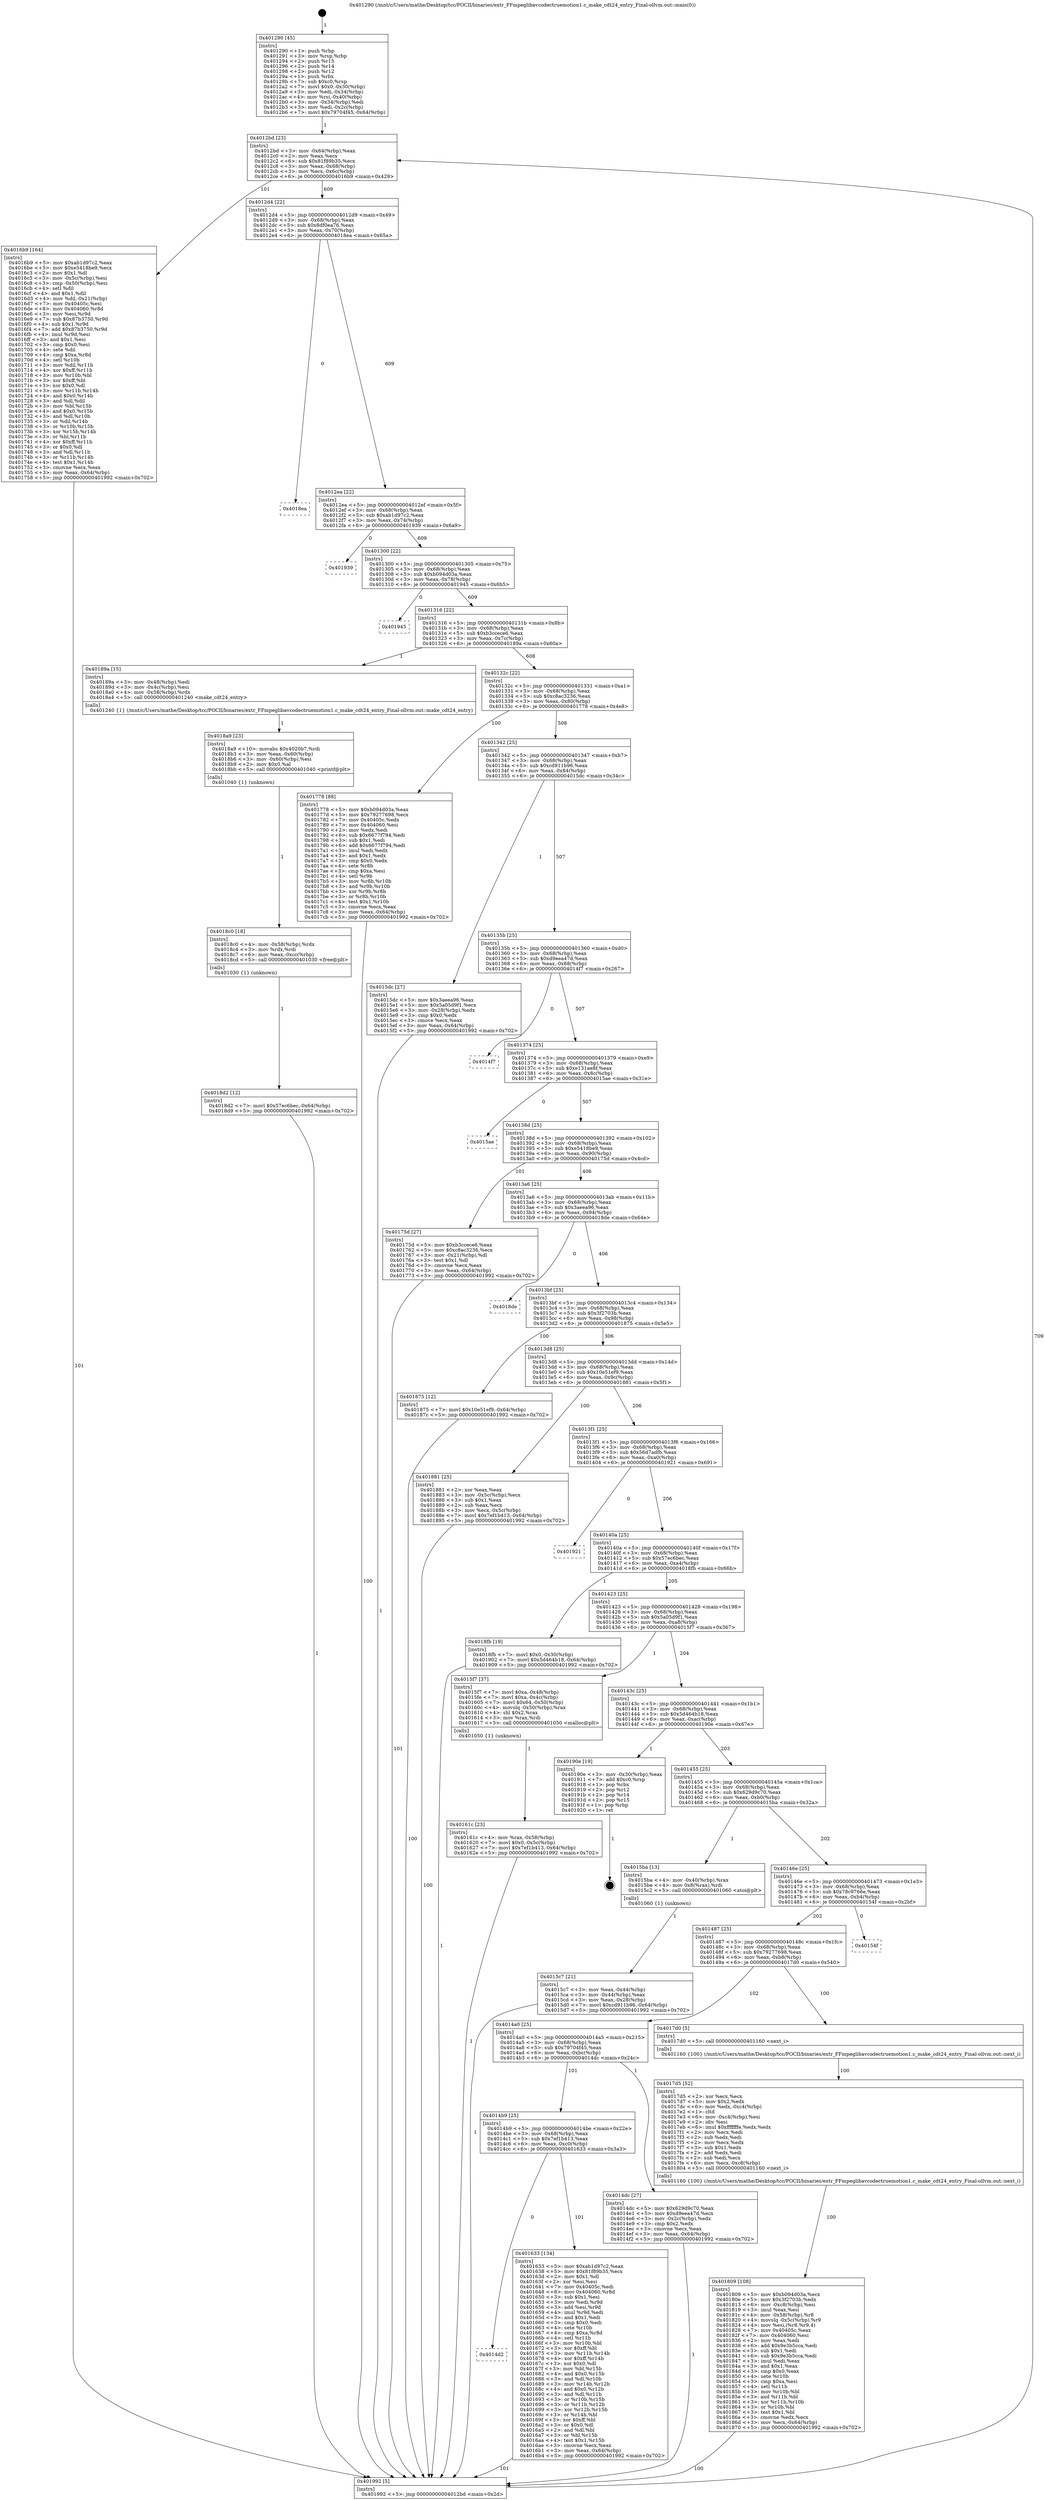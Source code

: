 digraph "0x401290" {
  label = "0x401290 (/mnt/c/Users/mathe/Desktop/tcc/POCII/binaries/extr_FFmpeglibavcodectruemotion1.c_make_cdt24_entry_Final-ollvm.out::main(0))"
  labelloc = "t"
  node[shape=record]

  Entry [label="",width=0.3,height=0.3,shape=circle,fillcolor=black,style=filled]
  "0x4012bd" [label="{
     0x4012bd [23]\l
     | [instrs]\l
     &nbsp;&nbsp;0x4012bd \<+3\>: mov -0x64(%rbp),%eax\l
     &nbsp;&nbsp;0x4012c0 \<+2\>: mov %eax,%ecx\l
     &nbsp;&nbsp;0x4012c2 \<+6\>: sub $0x81f89b35,%ecx\l
     &nbsp;&nbsp;0x4012c8 \<+3\>: mov %eax,-0x68(%rbp)\l
     &nbsp;&nbsp;0x4012cb \<+3\>: mov %ecx,-0x6c(%rbp)\l
     &nbsp;&nbsp;0x4012ce \<+6\>: je 00000000004016b9 \<main+0x429\>\l
  }"]
  "0x4016b9" [label="{
     0x4016b9 [164]\l
     | [instrs]\l
     &nbsp;&nbsp;0x4016b9 \<+5\>: mov $0xab1d97c2,%eax\l
     &nbsp;&nbsp;0x4016be \<+5\>: mov $0xe5418be9,%ecx\l
     &nbsp;&nbsp;0x4016c3 \<+2\>: mov $0x1,%dl\l
     &nbsp;&nbsp;0x4016c5 \<+3\>: mov -0x5c(%rbp),%esi\l
     &nbsp;&nbsp;0x4016c8 \<+3\>: cmp -0x50(%rbp),%esi\l
     &nbsp;&nbsp;0x4016cb \<+4\>: setl %dil\l
     &nbsp;&nbsp;0x4016cf \<+4\>: and $0x1,%dil\l
     &nbsp;&nbsp;0x4016d3 \<+4\>: mov %dil,-0x21(%rbp)\l
     &nbsp;&nbsp;0x4016d7 \<+7\>: mov 0x40405c,%esi\l
     &nbsp;&nbsp;0x4016de \<+8\>: mov 0x404060,%r8d\l
     &nbsp;&nbsp;0x4016e6 \<+3\>: mov %esi,%r9d\l
     &nbsp;&nbsp;0x4016e9 \<+7\>: sub $0x87b3750,%r9d\l
     &nbsp;&nbsp;0x4016f0 \<+4\>: sub $0x1,%r9d\l
     &nbsp;&nbsp;0x4016f4 \<+7\>: add $0x87b3750,%r9d\l
     &nbsp;&nbsp;0x4016fb \<+4\>: imul %r9d,%esi\l
     &nbsp;&nbsp;0x4016ff \<+3\>: and $0x1,%esi\l
     &nbsp;&nbsp;0x401702 \<+3\>: cmp $0x0,%esi\l
     &nbsp;&nbsp;0x401705 \<+4\>: sete %dil\l
     &nbsp;&nbsp;0x401709 \<+4\>: cmp $0xa,%r8d\l
     &nbsp;&nbsp;0x40170d \<+4\>: setl %r10b\l
     &nbsp;&nbsp;0x401711 \<+3\>: mov %dil,%r11b\l
     &nbsp;&nbsp;0x401714 \<+4\>: xor $0xff,%r11b\l
     &nbsp;&nbsp;0x401718 \<+3\>: mov %r10b,%bl\l
     &nbsp;&nbsp;0x40171b \<+3\>: xor $0xff,%bl\l
     &nbsp;&nbsp;0x40171e \<+3\>: xor $0x0,%dl\l
     &nbsp;&nbsp;0x401721 \<+3\>: mov %r11b,%r14b\l
     &nbsp;&nbsp;0x401724 \<+4\>: and $0x0,%r14b\l
     &nbsp;&nbsp;0x401728 \<+3\>: and %dl,%dil\l
     &nbsp;&nbsp;0x40172b \<+3\>: mov %bl,%r15b\l
     &nbsp;&nbsp;0x40172e \<+4\>: and $0x0,%r15b\l
     &nbsp;&nbsp;0x401732 \<+3\>: and %dl,%r10b\l
     &nbsp;&nbsp;0x401735 \<+3\>: or %dil,%r14b\l
     &nbsp;&nbsp;0x401738 \<+3\>: or %r10b,%r15b\l
     &nbsp;&nbsp;0x40173b \<+3\>: xor %r15b,%r14b\l
     &nbsp;&nbsp;0x40173e \<+3\>: or %bl,%r11b\l
     &nbsp;&nbsp;0x401741 \<+4\>: xor $0xff,%r11b\l
     &nbsp;&nbsp;0x401745 \<+3\>: or $0x0,%dl\l
     &nbsp;&nbsp;0x401748 \<+3\>: and %dl,%r11b\l
     &nbsp;&nbsp;0x40174b \<+3\>: or %r11b,%r14b\l
     &nbsp;&nbsp;0x40174e \<+4\>: test $0x1,%r14b\l
     &nbsp;&nbsp;0x401752 \<+3\>: cmovne %ecx,%eax\l
     &nbsp;&nbsp;0x401755 \<+3\>: mov %eax,-0x64(%rbp)\l
     &nbsp;&nbsp;0x401758 \<+5\>: jmp 0000000000401992 \<main+0x702\>\l
  }"]
  "0x4012d4" [label="{
     0x4012d4 [22]\l
     | [instrs]\l
     &nbsp;&nbsp;0x4012d4 \<+5\>: jmp 00000000004012d9 \<main+0x49\>\l
     &nbsp;&nbsp;0x4012d9 \<+3\>: mov -0x68(%rbp),%eax\l
     &nbsp;&nbsp;0x4012dc \<+5\>: sub $0x8df0ea76,%eax\l
     &nbsp;&nbsp;0x4012e1 \<+3\>: mov %eax,-0x70(%rbp)\l
     &nbsp;&nbsp;0x4012e4 \<+6\>: je 00000000004018ea \<main+0x65a\>\l
  }"]
  Exit [label="",width=0.3,height=0.3,shape=circle,fillcolor=black,style=filled,peripheries=2]
  "0x4018ea" [label="{
     0x4018ea\l
  }", style=dashed]
  "0x4012ea" [label="{
     0x4012ea [22]\l
     | [instrs]\l
     &nbsp;&nbsp;0x4012ea \<+5\>: jmp 00000000004012ef \<main+0x5f\>\l
     &nbsp;&nbsp;0x4012ef \<+3\>: mov -0x68(%rbp),%eax\l
     &nbsp;&nbsp;0x4012f2 \<+5\>: sub $0xab1d97c2,%eax\l
     &nbsp;&nbsp;0x4012f7 \<+3\>: mov %eax,-0x74(%rbp)\l
     &nbsp;&nbsp;0x4012fa \<+6\>: je 0000000000401939 \<main+0x6a9\>\l
  }"]
  "0x4018d2" [label="{
     0x4018d2 [12]\l
     | [instrs]\l
     &nbsp;&nbsp;0x4018d2 \<+7\>: movl $0x57ec6bec,-0x64(%rbp)\l
     &nbsp;&nbsp;0x4018d9 \<+5\>: jmp 0000000000401992 \<main+0x702\>\l
  }"]
  "0x401939" [label="{
     0x401939\l
  }", style=dashed]
  "0x401300" [label="{
     0x401300 [22]\l
     | [instrs]\l
     &nbsp;&nbsp;0x401300 \<+5\>: jmp 0000000000401305 \<main+0x75\>\l
     &nbsp;&nbsp;0x401305 \<+3\>: mov -0x68(%rbp),%eax\l
     &nbsp;&nbsp;0x401308 \<+5\>: sub $0xb094d03a,%eax\l
     &nbsp;&nbsp;0x40130d \<+3\>: mov %eax,-0x78(%rbp)\l
     &nbsp;&nbsp;0x401310 \<+6\>: je 0000000000401945 \<main+0x6b5\>\l
  }"]
  "0x4018c0" [label="{
     0x4018c0 [18]\l
     | [instrs]\l
     &nbsp;&nbsp;0x4018c0 \<+4\>: mov -0x58(%rbp),%rdx\l
     &nbsp;&nbsp;0x4018c4 \<+3\>: mov %rdx,%rdi\l
     &nbsp;&nbsp;0x4018c7 \<+6\>: mov %eax,-0xcc(%rbp)\l
     &nbsp;&nbsp;0x4018cd \<+5\>: call 0000000000401030 \<free@plt\>\l
     | [calls]\l
     &nbsp;&nbsp;0x401030 \{1\} (unknown)\l
  }"]
  "0x401945" [label="{
     0x401945\l
  }", style=dashed]
  "0x401316" [label="{
     0x401316 [22]\l
     | [instrs]\l
     &nbsp;&nbsp;0x401316 \<+5\>: jmp 000000000040131b \<main+0x8b\>\l
     &nbsp;&nbsp;0x40131b \<+3\>: mov -0x68(%rbp),%eax\l
     &nbsp;&nbsp;0x40131e \<+5\>: sub $0xb3ccece6,%eax\l
     &nbsp;&nbsp;0x401323 \<+3\>: mov %eax,-0x7c(%rbp)\l
     &nbsp;&nbsp;0x401326 \<+6\>: je 000000000040189a \<main+0x60a\>\l
  }"]
  "0x4018a9" [label="{
     0x4018a9 [23]\l
     | [instrs]\l
     &nbsp;&nbsp;0x4018a9 \<+10\>: movabs $0x4020b7,%rdi\l
     &nbsp;&nbsp;0x4018b3 \<+3\>: mov %eax,-0x60(%rbp)\l
     &nbsp;&nbsp;0x4018b6 \<+3\>: mov -0x60(%rbp),%esi\l
     &nbsp;&nbsp;0x4018b9 \<+2\>: mov $0x0,%al\l
     &nbsp;&nbsp;0x4018bb \<+5\>: call 0000000000401040 \<printf@plt\>\l
     | [calls]\l
     &nbsp;&nbsp;0x401040 \{1\} (unknown)\l
  }"]
  "0x40189a" [label="{
     0x40189a [15]\l
     | [instrs]\l
     &nbsp;&nbsp;0x40189a \<+3\>: mov -0x48(%rbp),%edi\l
     &nbsp;&nbsp;0x40189d \<+3\>: mov -0x4c(%rbp),%esi\l
     &nbsp;&nbsp;0x4018a0 \<+4\>: mov -0x58(%rbp),%rdx\l
     &nbsp;&nbsp;0x4018a4 \<+5\>: call 0000000000401240 \<make_cdt24_entry\>\l
     | [calls]\l
     &nbsp;&nbsp;0x401240 \{1\} (/mnt/c/Users/mathe/Desktop/tcc/POCII/binaries/extr_FFmpeglibavcodectruemotion1.c_make_cdt24_entry_Final-ollvm.out::make_cdt24_entry)\l
  }"]
  "0x40132c" [label="{
     0x40132c [22]\l
     | [instrs]\l
     &nbsp;&nbsp;0x40132c \<+5\>: jmp 0000000000401331 \<main+0xa1\>\l
     &nbsp;&nbsp;0x401331 \<+3\>: mov -0x68(%rbp),%eax\l
     &nbsp;&nbsp;0x401334 \<+5\>: sub $0xc8ac3236,%eax\l
     &nbsp;&nbsp;0x401339 \<+3\>: mov %eax,-0x80(%rbp)\l
     &nbsp;&nbsp;0x40133c \<+6\>: je 0000000000401778 \<main+0x4e8\>\l
  }"]
  "0x401809" [label="{
     0x401809 [108]\l
     | [instrs]\l
     &nbsp;&nbsp;0x401809 \<+5\>: mov $0xb094d03a,%ecx\l
     &nbsp;&nbsp;0x40180e \<+5\>: mov $0x3f2703b,%edx\l
     &nbsp;&nbsp;0x401813 \<+6\>: mov -0xc8(%rbp),%esi\l
     &nbsp;&nbsp;0x401819 \<+3\>: imul %eax,%esi\l
     &nbsp;&nbsp;0x40181c \<+4\>: mov -0x58(%rbp),%r8\l
     &nbsp;&nbsp;0x401820 \<+4\>: movslq -0x5c(%rbp),%r9\l
     &nbsp;&nbsp;0x401824 \<+4\>: mov %esi,(%r8,%r9,4)\l
     &nbsp;&nbsp;0x401828 \<+7\>: mov 0x40405c,%eax\l
     &nbsp;&nbsp;0x40182f \<+7\>: mov 0x404060,%esi\l
     &nbsp;&nbsp;0x401836 \<+2\>: mov %eax,%edi\l
     &nbsp;&nbsp;0x401838 \<+6\>: add $0x9e3b5cca,%edi\l
     &nbsp;&nbsp;0x40183e \<+3\>: sub $0x1,%edi\l
     &nbsp;&nbsp;0x401841 \<+6\>: sub $0x9e3b5cca,%edi\l
     &nbsp;&nbsp;0x401847 \<+3\>: imul %edi,%eax\l
     &nbsp;&nbsp;0x40184a \<+3\>: and $0x1,%eax\l
     &nbsp;&nbsp;0x40184d \<+3\>: cmp $0x0,%eax\l
     &nbsp;&nbsp;0x401850 \<+4\>: sete %r10b\l
     &nbsp;&nbsp;0x401854 \<+3\>: cmp $0xa,%esi\l
     &nbsp;&nbsp;0x401857 \<+4\>: setl %r11b\l
     &nbsp;&nbsp;0x40185b \<+3\>: mov %r10b,%bl\l
     &nbsp;&nbsp;0x40185e \<+3\>: and %r11b,%bl\l
     &nbsp;&nbsp;0x401861 \<+3\>: xor %r11b,%r10b\l
     &nbsp;&nbsp;0x401864 \<+3\>: or %r10b,%bl\l
     &nbsp;&nbsp;0x401867 \<+3\>: test $0x1,%bl\l
     &nbsp;&nbsp;0x40186a \<+3\>: cmovne %edx,%ecx\l
     &nbsp;&nbsp;0x40186d \<+3\>: mov %ecx,-0x64(%rbp)\l
     &nbsp;&nbsp;0x401870 \<+5\>: jmp 0000000000401992 \<main+0x702\>\l
  }"]
  "0x401778" [label="{
     0x401778 [88]\l
     | [instrs]\l
     &nbsp;&nbsp;0x401778 \<+5\>: mov $0xb094d03a,%eax\l
     &nbsp;&nbsp;0x40177d \<+5\>: mov $0x79277698,%ecx\l
     &nbsp;&nbsp;0x401782 \<+7\>: mov 0x40405c,%edx\l
     &nbsp;&nbsp;0x401789 \<+7\>: mov 0x404060,%esi\l
     &nbsp;&nbsp;0x401790 \<+2\>: mov %edx,%edi\l
     &nbsp;&nbsp;0x401792 \<+6\>: sub $0x6677f794,%edi\l
     &nbsp;&nbsp;0x401798 \<+3\>: sub $0x1,%edi\l
     &nbsp;&nbsp;0x40179b \<+6\>: add $0x6677f794,%edi\l
     &nbsp;&nbsp;0x4017a1 \<+3\>: imul %edi,%edx\l
     &nbsp;&nbsp;0x4017a4 \<+3\>: and $0x1,%edx\l
     &nbsp;&nbsp;0x4017a7 \<+3\>: cmp $0x0,%edx\l
     &nbsp;&nbsp;0x4017aa \<+4\>: sete %r8b\l
     &nbsp;&nbsp;0x4017ae \<+3\>: cmp $0xa,%esi\l
     &nbsp;&nbsp;0x4017b1 \<+4\>: setl %r9b\l
     &nbsp;&nbsp;0x4017b5 \<+3\>: mov %r8b,%r10b\l
     &nbsp;&nbsp;0x4017b8 \<+3\>: and %r9b,%r10b\l
     &nbsp;&nbsp;0x4017bb \<+3\>: xor %r9b,%r8b\l
     &nbsp;&nbsp;0x4017be \<+3\>: or %r8b,%r10b\l
     &nbsp;&nbsp;0x4017c1 \<+4\>: test $0x1,%r10b\l
     &nbsp;&nbsp;0x4017c5 \<+3\>: cmovne %ecx,%eax\l
     &nbsp;&nbsp;0x4017c8 \<+3\>: mov %eax,-0x64(%rbp)\l
     &nbsp;&nbsp;0x4017cb \<+5\>: jmp 0000000000401992 \<main+0x702\>\l
  }"]
  "0x401342" [label="{
     0x401342 [25]\l
     | [instrs]\l
     &nbsp;&nbsp;0x401342 \<+5\>: jmp 0000000000401347 \<main+0xb7\>\l
     &nbsp;&nbsp;0x401347 \<+3\>: mov -0x68(%rbp),%eax\l
     &nbsp;&nbsp;0x40134a \<+5\>: sub $0xcd911b96,%eax\l
     &nbsp;&nbsp;0x40134f \<+6\>: mov %eax,-0x84(%rbp)\l
     &nbsp;&nbsp;0x401355 \<+6\>: je 00000000004015dc \<main+0x34c\>\l
  }"]
  "0x4017d5" [label="{
     0x4017d5 [52]\l
     | [instrs]\l
     &nbsp;&nbsp;0x4017d5 \<+2\>: xor %ecx,%ecx\l
     &nbsp;&nbsp;0x4017d7 \<+5\>: mov $0x2,%edx\l
     &nbsp;&nbsp;0x4017dc \<+6\>: mov %edx,-0xc4(%rbp)\l
     &nbsp;&nbsp;0x4017e2 \<+1\>: cltd\l
     &nbsp;&nbsp;0x4017e3 \<+6\>: mov -0xc4(%rbp),%esi\l
     &nbsp;&nbsp;0x4017e9 \<+2\>: idiv %esi\l
     &nbsp;&nbsp;0x4017eb \<+6\>: imul $0xfffffffe,%edx,%edx\l
     &nbsp;&nbsp;0x4017f1 \<+2\>: mov %ecx,%edi\l
     &nbsp;&nbsp;0x4017f3 \<+2\>: sub %edx,%edi\l
     &nbsp;&nbsp;0x4017f5 \<+2\>: mov %ecx,%edx\l
     &nbsp;&nbsp;0x4017f7 \<+3\>: sub $0x1,%edx\l
     &nbsp;&nbsp;0x4017fa \<+2\>: add %edx,%edi\l
     &nbsp;&nbsp;0x4017fc \<+2\>: sub %edi,%ecx\l
     &nbsp;&nbsp;0x4017fe \<+6\>: mov %ecx,-0xc8(%rbp)\l
     &nbsp;&nbsp;0x401804 \<+5\>: call 0000000000401160 \<next_i\>\l
     | [calls]\l
     &nbsp;&nbsp;0x401160 \{100\} (/mnt/c/Users/mathe/Desktop/tcc/POCII/binaries/extr_FFmpeglibavcodectruemotion1.c_make_cdt24_entry_Final-ollvm.out::next_i)\l
  }"]
  "0x4015dc" [label="{
     0x4015dc [27]\l
     | [instrs]\l
     &nbsp;&nbsp;0x4015dc \<+5\>: mov $0x3aeea96,%eax\l
     &nbsp;&nbsp;0x4015e1 \<+5\>: mov $0x5a05d9f1,%ecx\l
     &nbsp;&nbsp;0x4015e6 \<+3\>: mov -0x28(%rbp),%edx\l
     &nbsp;&nbsp;0x4015e9 \<+3\>: cmp $0x0,%edx\l
     &nbsp;&nbsp;0x4015ec \<+3\>: cmove %ecx,%eax\l
     &nbsp;&nbsp;0x4015ef \<+3\>: mov %eax,-0x64(%rbp)\l
     &nbsp;&nbsp;0x4015f2 \<+5\>: jmp 0000000000401992 \<main+0x702\>\l
  }"]
  "0x40135b" [label="{
     0x40135b [25]\l
     | [instrs]\l
     &nbsp;&nbsp;0x40135b \<+5\>: jmp 0000000000401360 \<main+0xd0\>\l
     &nbsp;&nbsp;0x401360 \<+3\>: mov -0x68(%rbp),%eax\l
     &nbsp;&nbsp;0x401363 \<+5\>: sub $0xd9eea47d,%eax\l
     &nbsp;&nbsp;0x401368 \<+6\>: mov %eax,-0x88(%rbp)\l
     &nbsp;&nbsp;0x40136e \<+6\>: je 00000000004014f7 \<main+0x267\>\l
  }"]
  "0x4014d2" [label="{
     0x4014d2\l
  }", style=dashed]
  "0x4014f7" [label="{
     0x4014f7\l
  }", style=dashed]
  "0x401374" [label="{
     0x401374 [25]\l
     | [instrs]\l
     &nbsp;&nbsp;0x401374 \<+5\>: jmp 0000000000401379 \<main+0xe9\>\l
     &nbsp;&nbsp;0x401379 \<+3\>: mov -0x68(%rbp),%eax\l
     &nbsp;&nbsp;0x40137c \<+5\>: sub $0xe131ae8f,%eax\l
     &nbsp;&nbsp;0x401381 \<+6\>: mov %eax,-0x8c(%rbp)\l
     &nbsp;&nbsp;0x401387 \<+6\>: je 00000000004015ae \<main+0x31e\>\l
  }"]
  "0x401633" [label="{
     0x401633 [134]\l
     | [instrs]\l
     &nbsp;&nbsp;0x401633 \<+5\>: mov $0xab1d97c2,%eax\l
     &nbsp;&nbsp;0x401638 \<+5\>: mov $0x81f89b35,%ecx\l
     &nbsp;&nbsp;0x40163d \<+2\>: mov $0x1,%dl\l
     &nbsp;&nbsp;0x40163f \<+2\>: xor %esi,%esi\l
     &nbsp;&nbsp;0x401641 \<+7\>: mov 0x40405c,%edi\l
     &nbsp;&nbsp;0x401648 \<+8\>: mov 0x404060,%r8d\l
     &nbsp;&nbsp;0x401650 \<+3\>: sub $0x1,%esi\l
     &nbsp;&nbsp;0x401653 \<+3\>: mov %edi,%r9d\l
     &nbsp;&nbsp;0x401656 \<+3\>: add %esi,%r9d\l
     &nbsp;&nbsp;0x401659 \<+4\>: imul %r9d,%edi\l
     &nbsp;&nbsp;0x40165d \<+3\>: and $0x1,%edi\l
     &nbsp;&nbsp;0x401660 \<+3\>: cmp $0x0,%edi\l
     &nbsp;&nbsp;0x401663 \<+4\>: sete %r10b\l
     &nbsp;&nbsp;0x401667 \<+4\>: cmp $0xa,%r8d\l
     &nbsp;&nbsp;0x40166b \<+4\>: setl %r11b\l
     &nbsp;&nbsp;0x40166f \<+3\>: mov %r10b,%bl\l
     &nbsp;&nbsp;0x401672 \<+3\>: xor $0xff,%bl\l
     &nbsp;&nbsp;0x401675 \<+3\>: mov %r11b,%r14b\l
     &nbsp;&nbsp;0x401678 \<+4\>: xor $0xff,%r14b\l
     &nbsp;&nbsp;0x40167c \<+3\>: xor $0x0,%dl\l
     &nbsp;&nbsp;0x40167f \<+3\>: mov %bl,%r15b\l
     &nbsp;&nbsp;0x401682 \<+4\>: and $0x0,%r15b\l
     &nbsp;&nbsp;0x401686 \<+3\>: and %dl,%r10b\l
     &nbsp;&nbsp;0x401689 \<+3\>: mov %r14b,%r12b\l
     &nbsp;&nbsp;0x40168c \<+4\>: and $0x0,%r12b\l
     &nbsp;&nbsp;0x401690 \<+3\>: and %dl,%r11b\l
     &nbsp;&nbsp;0x401693 \<+3\>: or %r10b,%r15b\l
     &nbsp;&nbsp;0x401696 \<+3\>: or %r11b,%r12b\l
     &nbsp;&nbsp;0x401699 \<+3\>: xor %r12b,%r15b\l
     &nbsp;&nbsp;0x40169c \<+3\>: or %r14b,%bl\l
     &nbsp;&nbsp;0x40169f \<+3\>: xor $0xff,%bl\l
     &nbsp;&nbsp;0x4016a2 \<+3\>: or $0x0,%dl\l
     &nbsp;&nbsp;0x4016a5 \<+2\>: and %dl,%bl\l
     &nbsp;&nbsp;0x4016a7 \<+3\>: or %bl,%r15b\l
     &nbsp;&nbsp;0x4016aa \<+4\>: test $0x1,%r15b\l
     &nbsp;&nbsp;0x4016ae \<+3\>: cmovne %ecx,%eax\l
     &nbsp;&nbsp;0x4016b1 \<+3\>: mov %eax,-0x64(%rbp)\l
     &nbsp;&nbsp;0x4016b4 \<+5\>: jmp 0000000000401992 \<main+0x702\>\l
  }"]
  "0x4015ae" [label="{
     0x4015ae\l
  }", style=dashed]
  "0x40138d" [label="{
     0x40138d [25]\l
     | [instrs]\l
     &nbsp;&nbsp;0x40138d \<+5\>: jmp 0000000000401392 \<main+0x102\>\l
     &nbsp;&nbsp;0x401392 \<+3\>: mov -0x68(%rbp),%eax\l
     &nbsp;&nbsp;0x401395 \<+5\>: sub $0xe5418be9,%eax\l
     &nbsp;&nbsp;0x40139a \<+6\>: mov %eax,-0x90(%rbp)\l
     &nbsp;&nbsp;0x4013a0 \<+6\>: je 000000000040175d \<main+0x4cd\>\l
  }"]
  "0x40161c" [label="{
     0x40161c [23]\l
     | [instrs]\l
     &nbsp;&nbsp;0x40161c \<+4\>: mov %rax,-0x58(%rbp)\l
     &nbsp;&nbsp;0x401620 \<+7\>: movl $0x0,-0x5c(%rbp)\l
     &nbsp;&nbsp;0x401627 \<+7\>: movl $0x7ef1b413,-0x64(%rbp)\l
     &nbsp;&nbsp;0x40162e \<+5\>: jmp 0000000000401992 \<main+0x702\>\l
  }"]
  "0x40175d" [label="{
     0x40175d [27]\l
     | [instrs]\l
     &nbsp;&nbsp;0x40175d \<+5\>: mov $0xb3ccece6,%eax\l
     &nbsp;&nbsp;0x401762 \<+5\>: mov $0xc8ac3236,%ecx\l
     &nbsp;&nbsp;0x401767 \<+3\>: mov -0x21(%rbp),%dl\l
     &nbsp;&nbsp;0x40176a \<+3\>: test $0x1,%dl\l
     &nbsp;&nbsp;0x40176d \<+3\>: cmovne %ecx,%eax\l
     &nbsp;&nbsp;0x401770 \<+3\>: mov %eax,-0x64(%rbp)\l
     &nbsp;&nbsp;0x401773 \<+5\>: jmp 0000000000401992 \<main+0x702\>\l
  }"]
  "0x4013a6" [label="{
     0x4013a6 [25]\l
     | [instrs]\l
     &nbsp;&nbsp;0x4013a6 \<+5\>: jmp 00000000004013ab \<main+0x11b\>\l
     &nbsp;&nbsp;0x4013ab \<+3\>: mov -0x68(%rbp),%eax\l
     &nbsp;&nbsp;0x4013ae \<+5\>: sub $0x3aeea96,%eax\l
     &nbsp;&nbsp;0x4013b3 \<+6\>: mov %eax,-0x94(%rbp)\l
     &nbsp;&nbsp;0x4013b9 \<+6\>: je 00000000004018de \<main+0x64e\>\l
  }"]
  "0x4015c7" [label="{
     0x4015c7 [21]\l
     | [instrs]\l
     &nbsp;&nbsp;0x4015c7 \<+3\>: mov %eax,-0x44(%rbp)\l
     &nbsp;&nbsp;0x4015ca \<+3\>: mov -0x44(%rbp),%eax\l
     &nbsp;&nbsp;0x4015cd \<+3\>: mov %eax,-0x28(%rbp)\l
     &nbsp;&nbsp;0x4015d0 \<+7\>: movl $0xcd911b96,-0x64(%rbp)\l
     &nbsp;&nbsp;0x4015d7 \<+5\>: jmp 0000000000401992 \<main+0x702\>\l
  }"]
  "0x4018de" [label="{
     0x4018de\l
  }", style=dashed]
  "0x4013bf" [label="{
     0x4013bf [25]\l
     | [instrs]\l
     &nbsp;&nbsp;0x4013bf \<+5\>: jmp 00000000004013c4 \<main+0x134\>\l
     &nbsp;&nbsp;0x4013c4 \<+3\>: mov -0x68(%rbp),%eax\l
     &nbsp;&nbsp;0x4013c7 \<+5\>: sub $0x3f2703b,%eax\l
     &nbsp;&nbsp;0x4013cc \<+6\>: mov %eax,-0x98(%rbp)\l
     &nbsp;&nbsp;0x4013d2 \<+6\>: je 0000000000401875 \<main+0x5e5\>\l
  }"]
  "0x401290" [label="{
     0x401290 [45]\l
     | [instrs]\l
     &nbsp;&nbsp;0x401290 \<+1\>: push %rbp\l
     &nbsp;&nbsp;0x401291 \<+3\>: mov %rsp,%rbp\l
     &nbsp;&nbsp;0x401294 \<+2\>: push %r15\l
     &nbsp;&nbsp;0x401296 \<+2\>: push %r14\l
     &nbsp;&nbsp;0x401298 \<+2\>: push %r12\l
     &nbsp;&nbsp;0x40129a \<+1\>: push %rbx\l
     &nbsp;&nbsp;0x40129b \<+7\>: sub $0xc0,%rsp\l
     &nbsp;&nbsp;0x4012a2 \<+7\>: movl $0x0,-0x30(%rbp)\l
     &nbsp;&nbsp;0x4012a9 \<+3\>: mov %edi,-0x34(%rbp)\l
     &nbsp;&nbsp;0x4012ac \<+4\>: mov %rsi,-0x40(%rbp)\l
     &nbsp;&nbsp;0x4012b0 \<+3\>: mov -0x34(%rbp),%edi\l
     &nbsp;&nbsp;0x4012b3 \<+3\>: mov %edi,-0x2c(%rbp)\l
     &nbsp;&nbsp;0x4012b6 \<+7\>: movl $0x79704f45,-0x64(%rbp)\l
  }"]
  "0x401875" [label="{
     0x401875 [12]\l
     | [instrs]\l
     &nbsp;&nbsp;0x401875 \<+7\>: movl $0x10e51ef9,-0x64(%rbp)\l
     &nbsp;&nbsp;0x40187c \<+5\>: jmp 0000000000401992 \<main+0x702\>\l
  }"]
  "0x4013d8" [label="{
     0x4013d8 [25]\l
     | [instrs]\l
     &nbsp;&nbsp;0x4013d8 \<+5\>: jmp 00000000004013dd \<main+0x14d\>\l
     &nbsp;&nbsp;0x4013dd \<+3\>: mov -0x68(%rbp),%eax\l
     &nbsp;&nbsp;0x4013e0 \<+5\>: sub $0x10e51ef9,%eax\l
     &nbsp;&nbsp;0x4013e5 \<+6\>: mov %eax,-0x9c(%rbp)\l
     &nbsp;&nbsp;0x4013eb \<+6\>: je 0000000000401881 \<main+0x5f1\>\l
  }"]
  "0x401992" [label="{
     0x401992 [5]\l
     | [instrs]\l
     &nbsp;&nbsp;0x401992 \<+5\>: jmp 00000000004012bd \<main+0x2d\>\l
  }"]
  "0x401881" [label="{
     0x401881 [25]\l
     | [instrs]\l
     &nbsp;&nbsp;0x401881 \<+2\>: xor %eax,%eax\l
     &nbsp;&nbsp;0x401883 \<+3\>: mov -0x5c(%rbp),%ecx\l
     &nbsp;&nbsp;0x401886 \<+3\>: sub $0x1,%eax\l
     &nbsp;&nbsp;0x401889 \<+2\>: sub %eax,%ecx\l
     &nbsp;&nbsp;0x40188b \<+3\>: mov %ecx,-0x5c(%rbp)\l
     &nbsp;&nbsp;0x40188e \<+7\>: movl $0x7ef1b413,-0x64(%rbp)\l
     &nbsp;&nbsp;0x401895 \<+5\>: jmp 0000000000401992 \<main+0x702\>\l
  }"]
  "0x4013f1" [label="{
     0x4013f1 [25]\l
     | [instrs]\l
     &nbsp;&nbsp;0x4013f1 \<+5\>: jmp 00000000004013f6 \<main+0x166\>\l
     &nbsp;&nbsp;0x4013f6 \<+3\>: mov -0x68(%rbp),%eax\l
     &nbsp;&nbsp;0x4013f9 \<+5\>: sub $0x56d7adfb,%eax\l
     &nbsp;&nbsp;0x4013fe \<+6\>: mov %eax,-0xa0(%rbp)\l
     &nbsp;&nbsp;0x401404 \<+6\>: je 0000000000401921 \<main+0x691\>\l
  }"]
  "0x4014b9" [label="{
     0x4014b9 [25]\l
     | [instrs]\l
     &nbsp;&nbsp;0x4014b9 \<+5\>: jmp 00000000004014be \<main+0x22e\>\l
     &nbsp;&nbsp;0x4014be \<+3\>: mov -0x68(%rbp),%eax\l
     &nbsp;&nbsp;0x4014c1 \<+5\>: sub $0x7ef1b413,%eax\l
     &nbsp;&nbsp;0x4014c6 \<+6\>: mov %eax,-0xc0(%rbp)\l
     &nbsp;&nbsp;0x4014cc \<+6\>: je 0000000000401633 \<main+0x3a3\>\l
  }"]
  "0x401921" [label="{
     0x401921\l
  }", style=dashed]
  "0x40140a" [label="{
     0x40140a [25]\l
     | [instrs]\l
     &nbsp;&nbsp;0x40140a \<+5\>: jmp 000000000040140f \<main+0x17f\>\l
     &nbsp;&nbsp;0x40140f \<+3\>: mov -0x68(%rbp),%eax\l
     &nbsp;&nbsp;0x401412 \<+5\>: sub $0x57ec6bec,%eax\l
     &nbsp;&nbsp;0x401417 \<+6\>: mov %eax,-0xa4(%rbp)\l
     &nbsp;&nbsp;0x40141d \<+6\>: je 00000000004018fb \<main+0x66b\>\l
  }"]
  "0x4014dc" [label="{
     0x4014dc [27]\l
     | [instrs]\l
     &nbsp;&nbsp;0x4014dc \<+5\>: mov $0x629d9c70,%eax\l
     &nbsp;&nbsp;0x4014e1 \<+5\>: mov $0xd9eea47d,%ecx\l
     &nbsp;&nbsp;0x4014e6 \<+3\>: mov -0x2c(%rbp),%edx\l
     &nbsp;&nbsp;0x4014e9 \<+3\>: cmp $0x2,%edx\l
     &nbsp;&nbsp;0x4014ec \<+3\>: cmovne %ecx,%eax\l
     &nbsp;&nbsp;0x4014ef \<+3\>: mov %eax,-0x64(%rbp)\l
     &nbsp;&nbsp;0x4014f2 \<+5\>: jmp 0000000000401992 \<main+0x702\>\l
  }"]
  "0x4018fb" [label="{
     0x4018fb [19]\l
     | [instrs]\l
     &nbsp;&nbsp;0x4018fb \<+7\>: movl $0x0,-0x30(%rbp)\l
     &nbsp;&nbsp;0x401902 \<+7\>: movl $0x5d464b18,-0x64(%rbp)\l
     &nbsp;&nbsp;0x401909 \<+5\>: jmp 0000000000401992 \<main+0x702\>\l
  }"]
  "0x401423" [label="{
     0x401423 [25]\l
     | [instrs]\l
     &nbsp;&nbsp;0x401423 \<+5\>: jmp 0000000000401428 \<main+0x198\>\l
     &nbsp;&nbsp;0x401428 \<+3\>: mov -0x68(%rbp),%eax\l
     &nbsp;&nbsp;0x40142b \<+5\>: sub $0x5a05d9f1,%eax\l
     &nbsp;&nbsp;0x401430 \<+6\>: mov %eax,-0xa8(%rbp)\l
     &nbsp;&nbsp;0x401436 \<+6\>: je 00000000004015f7 \<main+0x367\>\l
  }"]
  "0x4014a0" [label="{
     0x4014a0 [25]\l
     | [instrs]\l
     &nbsp;&nbsp;0x4014a0 \<+5\>: jmp 00000000004014a5 \<main+0x215\>\l
     &nbsp;&nbsp;0x4014a5 \<+3\>: mov -0x68(%rbp),%eax\l
     &nbsp;&nbsp;0x4014a8 \<+5\>: sub $0x79704f45,%eax\l
     &nbsp;&nbsp;0x4014ad \<+6\>: mov %eax,-0xbc(%rbp)\l
     &nbsp;&nbsp;0x4014b3 \<+6\>: je 00000000004014dc \<main+0x24c\>\l
  }"]
  "0x4015f7" [label="{
     0x4015f7 [37]\l
     | [instrs]\l
     &nbsp;&nbsp;0x4015f7 \<+7\>: movl $0xa,-0x48(%rbp)\l
     &nbsp;&nbsp;0x4015fe \<+7\>: movl $0xa,-0x4c(%rbp)\l
     &nbsp;&nbsp;0x401605 \<+7\>: movl $0x64,-0x50(%rbp)\l
     &nbsp;&nbsp;0x40160c \<+4\>: movslq -0x50(%rbp),%rax\l
     &nbsp;&nbsp;0x401610 \<+4\>: shl $0x2,%rax\l
     &nbsp;&nbsp;0x401614 \<+3\>: mov %rax,%rdi\l
     &nbsp;&nbsp;0x401617 \<+5\>: call 0000000000401050 \<malloc@plt\>\l
     | [calls]\l
     &nbsp;&nbsp;0x401050 \{1\} (unknown)\l
  }"]
  "0x40143c" [label="{
     0x40143c [25]\l
     | [instrs]\l
     &nbsp;&nbsp;0x40143c \<+5\>: jmp 0000000000401441 \<main+0x1b1\>\l
     &nbsp;&nbsp;0x401441 \<+3\>: mov -0x68(%rbp),%eax\l
     &nbsp;&nbsp;0x401444 \<+5\>: sub $0x5d464b18,%eax\l
     &nbsp;&nbsp;0x401449 \<+6\>: mov %eax,-0xac(%rbp)\l
     &nbsp;&nbsp;0x40144f \<+6\>: je 000000000040190e \<main+0x67e\>\l
  }"]
  "0x4017d0" [label="{
     0x4017d0 [5]\l
     | [instrs]\l
     &nbsp;&nbsp;0x4017d0 \<+5\>: call 0000000000401160 \<next_i\>\l
     | [calls]\l
     &nbsp;&nbsp;0x401160 \{100\} (/mnt/c/Users/mathe/Desktop/tcc/POCII/binaries/extr_FFmpeglibavcodectruemotion1.c_make_cdt24_entry_Final-ollvm.out::next_i)\l
  }"]
  "0x40190e" [label="{
     0x40190e [19]\l
     | [instrs]\l
     &nbsp;&nbsp;0x40190e \<+3\>: mov -0x30(%rbp),%eax\l
     &nbsp;&nbsp;0x401911 \<+7\>: add $0xc0,%rsp\l
     &nbsp;&nbsp;0x401918 \<+1\>: pop %rbx\l
     &nbsp;&nbsp;0x401919 \<+2\>: pop %r12\l
     &nbsp;&nbsp;0x40191b \<+2\>: pop %r14\l
     &nbsp;&nbsp;0x40191d \<+2\>: pop %r15\l
     &nbsp;&nbsp;0x40191f \<+1\>: pop %rbp\l
     &nbsp;&nbsp;0x401920 \<+1\>: ret\l
  }"]
  "0x401455" [label="{
     0x401455 [25]\l
     | [instrs]\l
     &nbsp;&nbsp;0x401455 \<+5\>: jmp 000000000040145a \<main+0x1ca\>\l
     &nbsp;&nbsp;0x40145a \<+3\>: mov -0x68(%rbp),%eax\l
     &nbsp;&nbsp;0x40145d \<+5\>: sub $0x629d9c70,%eax\l
     &nbsp;&nbsp;0x401462 \<+6\>: mov %eax,-0xb0(%rbp)\l
     &nbsp;&nbsp;0x401468 \<+6\>: je 00000000004015ba \<main+0x32a\>\l
  }"]
  "0x401487" [label="{
     0x401487 [25]\l
     | [instrs]\l
     &nbsp;&nbsp;0x401487 \<+5\>: jmp 000000000040148c \<main+0x1fc\>\l
     &nbsp;&nbsp;0x40148c \<+3\>: mov -0x68(%rbp),%eax\l
     &nbsp;&nbsp;0x40148f \<+5\>: sub $0x79277698,%eax\l
     &nbsp;&nbsp;0x401494 \<+6\>: mov %eax,-0xb8(%rbp)\l
     &nbsp;&nbsp;0x40149a \<+6\>: je 00000000004017d0 \<main+0x540\>\l
  }"]
  "0x4015ba" [label="{
     0x4015ba [13]\l
     | [instrs]\l
     &nbsp;&nbsp;0x4015ba \<+4\>: mov -0x40(%rbp),%rax\l
     &nbsp;&nbsp;0x4015be \<+4\>: mov 0x8(%rax),%rdi\l
     &nbsp;&nbsp;0x4015c2 \<+5\>: call 0000000000401060 \<atoi@plt\>\l
     | [calls]\l
     &nbsp;&nbsp;0x401060 \{1\} (unknown)\l
  }"]
  "0x40146e" [label="{
     0x40146e [25]\l
     | [instrs]\l
     &nbsp;&nbsp;0x40146e \<+5\>: jmp 0000000000401473 \<main+0x1e3\>\l
     &nbsp;&nbsp;0x401473 \<+3\>: mov -0x68(%rbp),%eax\l
     &nbsp;&nbsp;0x401476 \<+5\>: sub $0x78c9766e,%eax\l
     &nbsp;&nbsp;0x40147b \<+6\>: mov %eax,-0xb4(%rbp)\l
     &nbsp;&nbsp;0x401481 \<+6\>: je 000000000040154f \<main+0x2bf\>\l
  }"]
  "0x40154f" [label="{
     0x40154f\l
  }", style=dashed]
  Entry -> "0x401290" [label=" 1"]
  "0x4012bd" -> "0x4016b9" [label=" 101"]
  "0x4012bd" -> "0x4012d4" [label=" 609"]
  "0x40190e" -> Exit [label=" 1"]
  "0x4012d4" -> "0x4018ea" [label=" 0"]
  "0x4012d4" -> "0x4012ea" [label=" 609"]
  "0x4018fb" -> "0x401992" [label=" 1"]
  "0x4012ea" -> "0x401939" [label=" 0"]
  "0x4012ea" -> "0x401300" [label=" 609"]
  "0x4018d2" -> "0x401992" [label=" 1"]
  "0x401300" -> "0x401945" [label=" 0"]
  "0x401300" -> "0x401316" [label=" 609"]
  "0x4018c0" -> "0x4018d2" [label=" 1"]
  "0x401316" -> "0x40189a" [label=" 1"]
  "0x401316" -> "0x40132c" [label=" 608"]
  "0x4018a9" -> "0x4018c0" [label=" 1"]
  "0x40132c" -> "0x401778" [label=" 100"]
  "0x40132c" -> "0x401342" [label=" 508"]
  "0x40189a" -> "0x4018a9" [label=" 1"]
  "0x401342" -> "0x4015dc" [label=" 1"]
  "0x401342" -> "0x40135b" [label=" 507"]
  "0x401881" -> "0x401992" [label=" 100"]
  "0x40135b" -> "0x4014f7" [label=" 0"]
  "0x40135b" -> "0x401374" [label=" 507"]
  "0x401875" -> "0x401992" [label=" 100"]
  "0x401374" -> "0x4015ae" [label=" 0"]
  "0x401374" -> "0x40138d" [label=" 507"]
  "0x401809" -> "0x401992" [label=" 100"]
  "0x40138d" -> "0x40175d" [label=" 101"]
  "0x40138d" -> "0x4013a6" [label=" 406"]
  "0x4017d0" -> "0x4017d5" [label=" 100"]
  "0x4013a6" -> "0x4018de" [label=" 0"]
  "0x4013a6" -> "0x4013bf" [label=" 406"]
  "0x401778" -> "0x401992" [label=" 100"]
  "0x4013bf" -> "0x401875" [label=" 100"]
  "0x4013bf" -> "0x4013d8" [label=" 306"]
  "0x40175d" -> "0x401992" [label=" 101"]
  "0x4013d8" -> "0x401881" [label=" 100"]
  "0x4013d8" -> "0x4013f1" [label=" 206"]
  "0x4016b9" -> "0x401992" [label=" 101"]
  "0x4013f1" -> "0x401921" [label=" 0"]
  "0x4013f1" -> "0x40140a" [label=" 206"]
  "0x401633" -> "0x401992" [label=" 101"]
  "0x40140a" -> "0x4018fb" [label=" 1"]
  "0x40140a" -> "0x401423" [label=" 205"]
  "0x4014b9" -> "0x4014d2" [label=" 0"]
  "0x401423" -> "0x4015f7" [label=" 1"]
  "0x401423" -> "0x40143c" [label=" 204"]
  "0x4017d5" -> "0x401809" [label=" 100"]
  "0x40143c" -> "0x40190e" [label=" 1"]
  "0x40143c" -> "0x401455" [label=" 203"]
  "0x40161c" -> "0x401992" [label=" 1"]
  "0x401455" -> "0x4015ba" [label=" 1"]
  "0x401455" -> "0x40146e" [label=" 202"]
  "0x4015dc" -> "0x401992" [label=" 1"]
  "0x40146e" -> "0x40154f" [label=" 0"]
  "0x40146e" -> "0x401487" [label=" 202"]
  "0x4015f7" -> "0x40161c" [label=" 1"]
  "0x401487" -> "0x4017d0" [label=" 100"]
  "0x401487" -> "0x4014a0" [label=" 102"]
  "0x4014b9" -> "0x401633" [label=" 101"]
  "0x4014a0" -> "0x4014dc" [label=" 1"]
  "0x4014a0" -> "0x4014b9" [label=" 101"]
  "0x4014dc" -> "0x401992" [label=" 1"]
  "0x401290" -> "0x4012bd" [label=" 1"]
  "0x401992" -> "0x4012bd" [label=" 709"]
  "0x4015ba" -> "0x4015c7" [label=" 1"]
  "0x4015c7" -> "0x401992" [label=" 1"]
}
